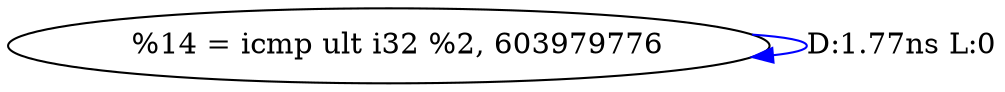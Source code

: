 digraph {
Node0x25ce9c0[label="  %14 = icmp ult i32 %2, 603979776"];
Node0x25ce9c0 -> Node0x25ce9c0[label="D:1.77ns L:0",color=blue];
}
